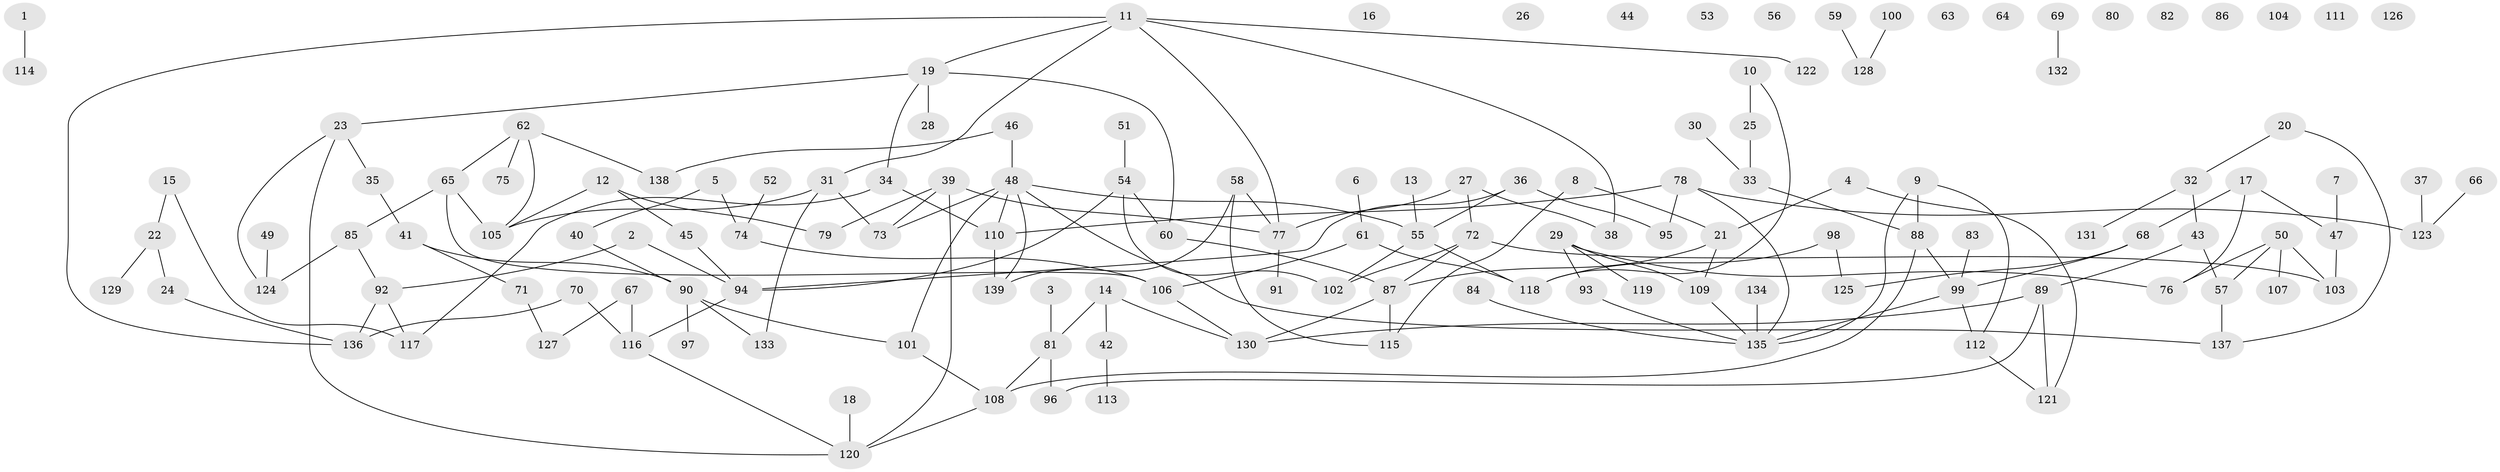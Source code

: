 // Generated by graph-tools (version 1.1) at 2025/00/03/09/25 03:00:49]
// undirected, 139 vertices, 170 edges
graph export_dot {
graph [start="1"]
  node [color=gray90,style=filled];
  1;
  2;
  3;
  4;
  5;
  6;
  7;
  8;
  9;
  10;
  11;
  12;
  13;
  14;
  15;
  16;
  17;
  18;
  19;
  20;
  21;
  22;
  23;
  24;
  25;
  26;
  27;
  28;
  29;
  30;
  31;
  32;
  33;
  34;
  35;
  36;
  37;
  38;
  39;
  40;
  41;
  42;
  43;
  44;
  45;
  46;
  47;
  48;
  49;
  50;
  51;
  52;
  53;
  54;
  55;
  56;
  57;
  58;
  59;
  60;
  61;
  62;
  63;
  64;
  65;
  66;
  67;
  68;
  69;
  70;
  71;
  72;
  73;
  74;
  75;
  76;
  77;
  78;
  79;
  80;
  81;
  82;
  83;
  84;
  85;
  86;
  87;
  88;
  89;
  90;
  91;
  92;
  93;
  94;
  95;
  96;
  97;
  98;
  99;
  100;
  101;
  102;
  103;
  104;
  105;
  106;
  107;
  108;
  109;
  110;
  111;
  112;
  113;
  114;
  115;
  116;
  117;
  118;
  119;
  120;
  121;
  122;
  123;
  124;
  125;
  126;
  127;
  128;
  129;
  130;
  131;
  132;
  133;
  134;
  135;
  136;
  137;
  138;
  139;
  1 -- 114;
  2 -- 92;
  2 -- 94;
  3 -- 81;
  4 -- 21;
  4 -- 121;
  5 -- 40;
  5 -- 74;
  6 -- 61;
  7 -- 47;
  8 -- 21;
  8 -- 115;
  9 -- 88;
  9 -- 112;
  9 -- 135;
  10 -- 25;
  10 -- 118;
  11 -- 19;
  11 -- 31;
  11 -- 38;
  11 -- 77;
  11 -- 122;
  11 -- 136;
  12 -- 45;
  12 -- 79;
  12 -- 105;
  13 -- 55;
  14 -- 42;
  14 -- 81;
  14 -- 130;
  15 -- 22;
  15 -- 117;
  17 -- 47;
  17 -- 68;
  17 -- 76;
  18 -- 120;
  19 -- 23;
  19 -- 28;
  19 -- 34;
  19 -- 60;
  20 -- 32;
  20 -- 137;
  21 -- 87;
  21 -- 109;
  22 -- 24;
  22 -- 129;
  23 -- 35;
  23 -- 120;
  23 -- 124;
  24 -- 136;
  25 -- 33;
  27 -- 38;
  27 -- 72;
  27 -- 77;
  29 -- 76;
  29 -- 93;
  29 -- 109;
  29 -- 119;
  30 -- 33;
  31 -- 73;
  31 -- 105;
  31 -- 133;
  32 -- 43;
  32 -- 131;
  33 -- 88;
  34 -- 110;
  34 -- 117;
  35 -- 41;
  36 -- 55;
  36 -- 94;
  36 -- 95;
  37 -- 123;
  39 -- 73;
  39 -- 77;
  39 -- 79;
  39 -- 120;
  40 -- 90;
  41 -- 71;
  41 -- 90;
  42 -- 113;
  43 -- 57;
  43 -- 89;
  45 -- 94;
  46 -- 48;
  46 -- 138;
  47 -- 103;
  48 -- 55;
  48 -- 73;
  48 -- 101;
  48 -- 110;
  48 -- 137;
  48 -- 139;
  49 -- 124;
  50 -- 57;
  50 -- 76;
  50 -- 103;
  50 -- 107;
  51 -- 54;
  52 -- 74;
  54 -- 60;
  54 -- 94;
  54 -- 102;
  55 -- 102;
  55 -- 118;
  57 -- 137;
  58 -- 77;
  58 -- 115;
  58 -- 139;
  59 -- 128;
  60 -- 87;
  61 -- 106;
  61 -- 118;
  62 -- 65;
  62 -- 75;
  62 -- 105;
  62 -- 138;
  65 -- 85;
  65 -- 105;
  65 -- 106;
  66 -- 123;
  67 -- 116;
  67 -- 127;
  68 -- 99;
  68 -- 125;
  69 -- 132;
  70 -- 116;
  70 -- 136;
  71 -- 127;
  72 -- 87;
  72 -- 102;
  72 -- 103;
  74 -- 106;
  77 -- 91;
  78 -- 95;
  78 -- 110;
  78 -- 123;
  78 -- 135;
  81 -- 96;
  81 -- 108;
  83 -- 99;
  84 -- 135;
  85 -- 92;
  85 -- 124;
  87 -- 115;
  87 -- 130;
  88 -- 99;
  88 -- 108;
  89 -- 96;
  89 -- 121;
  89 -- 130;
  90 -- 97;
  90 -- 101;
  90 -- 133;
  92 -- 117;
  92 -- 136;
  93 -- 135;
  94 -- 116;
  98 -- 118;
  98 -- 125;
  99 -- 112;
  99 -- 135;
  100 -- 128;
  101 -- 108;
  106 -- 130;
  108 -- 120;
  109 -- 135;
  110 -- 139;
  112 -- 121;
  116 -- 120;
  134 -- 135;
}
